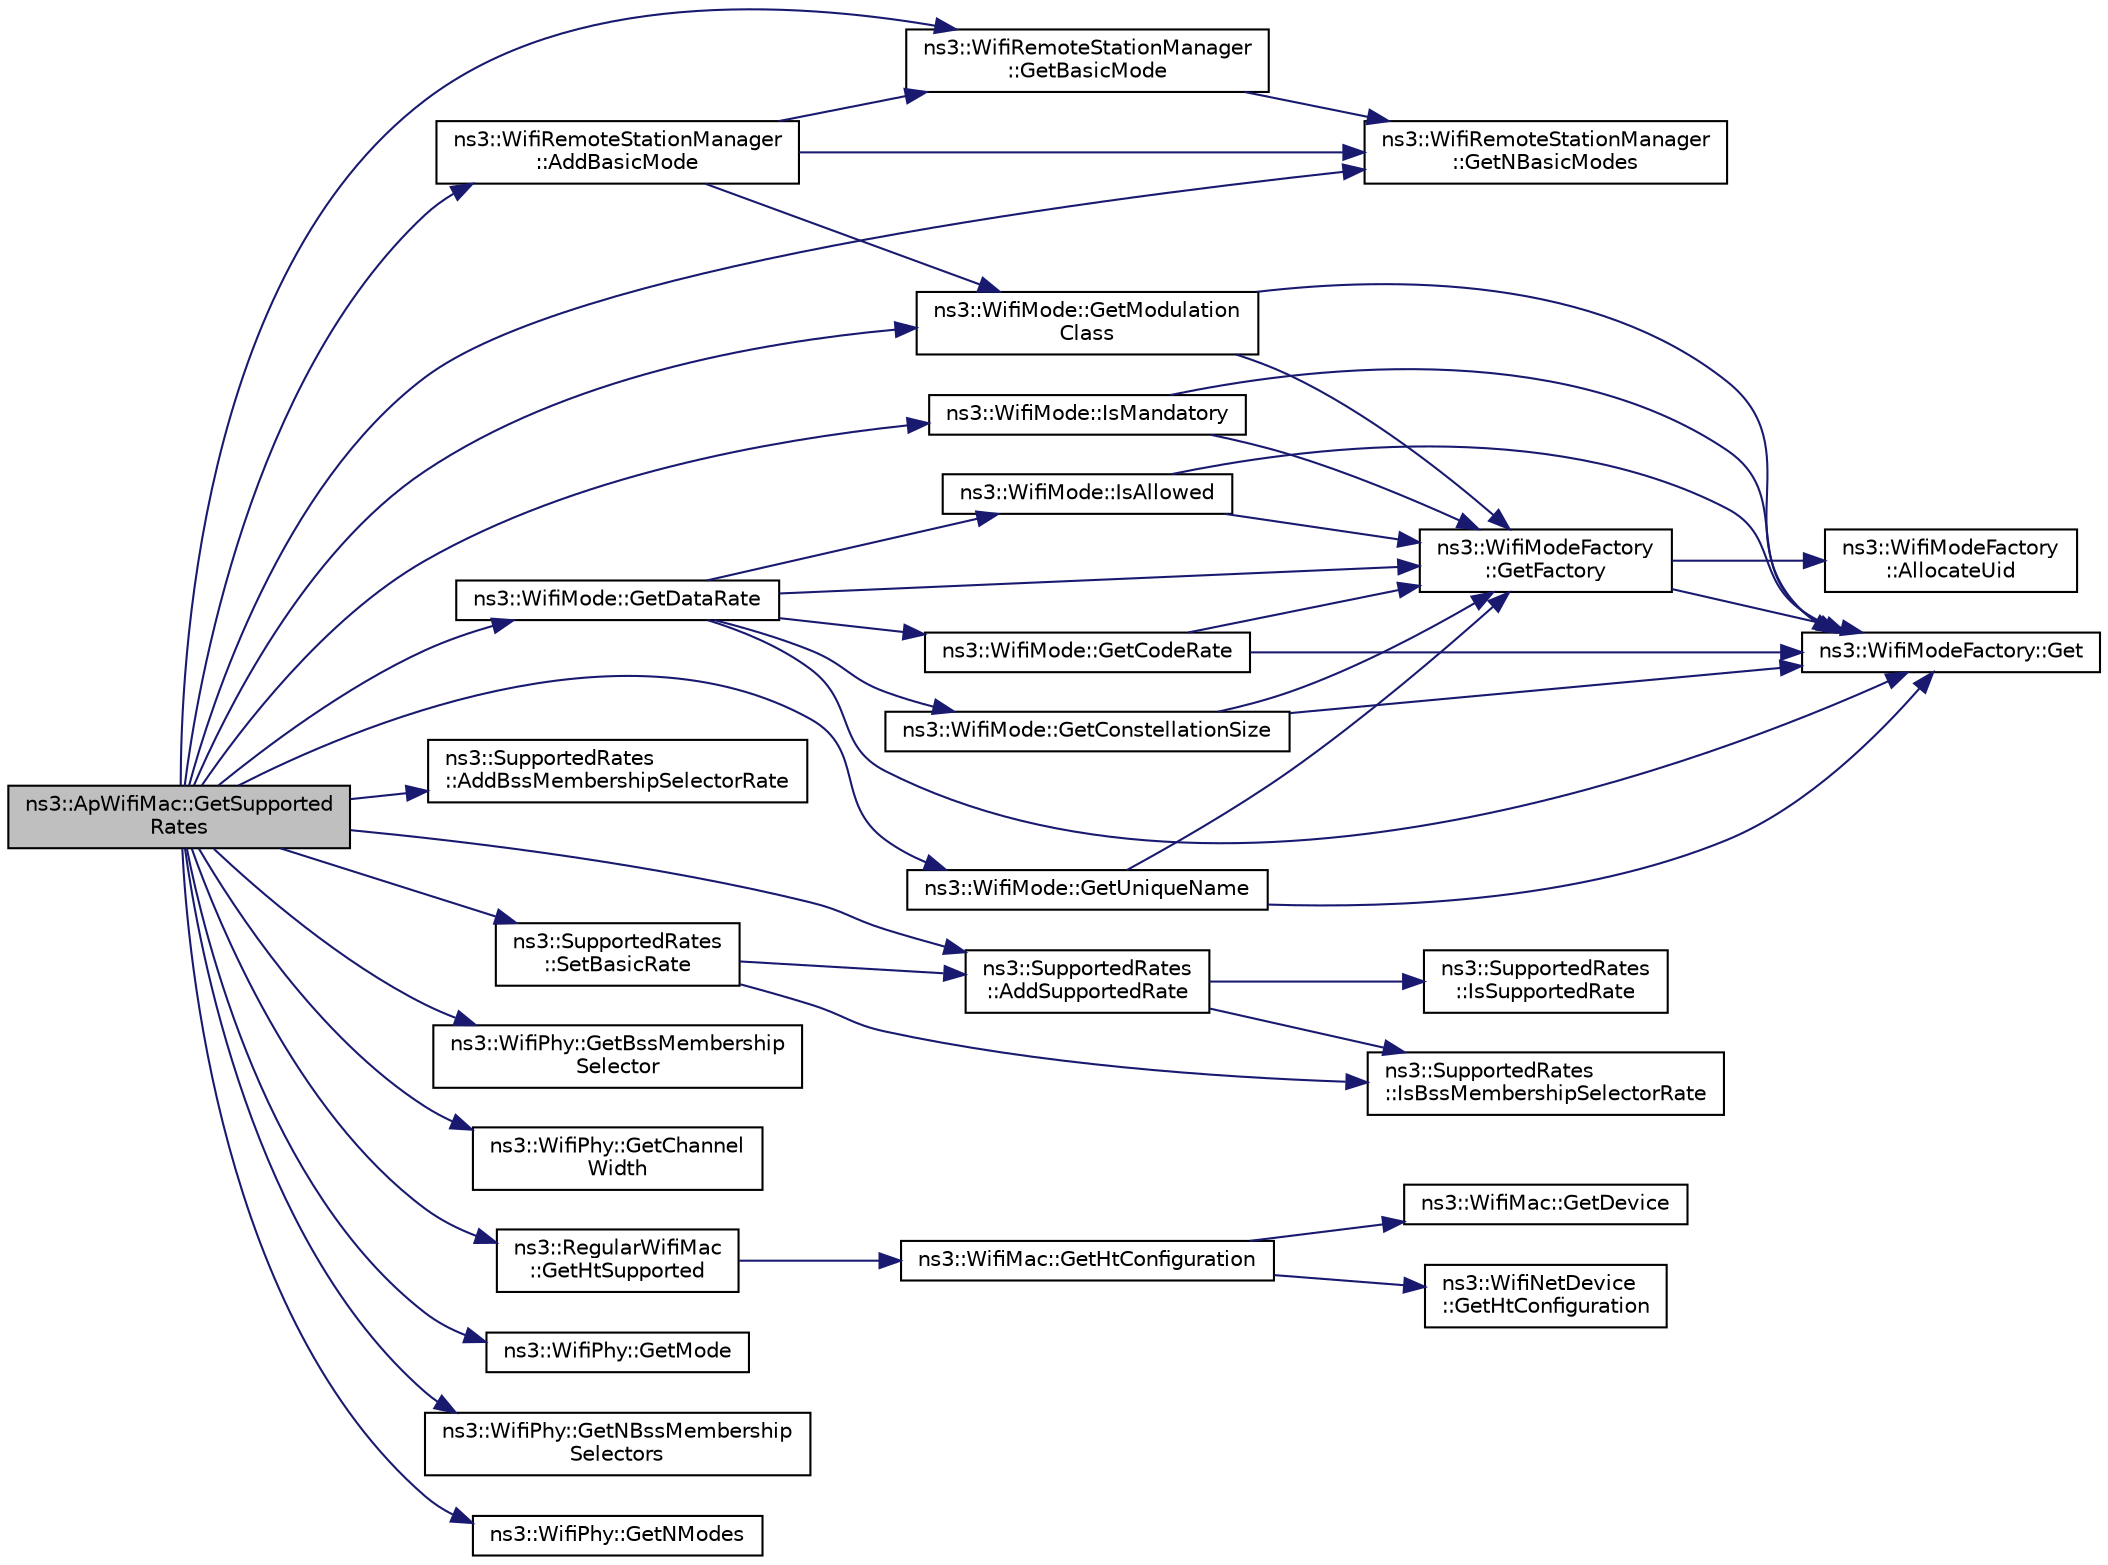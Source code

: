 digraph "ns3::ApWifiMac::GetSupportedRates"
{
 // LATEX_PDF_SIZE
  edge [fontname="Helvetica",fontsize="10",labelfontname="Helvetica",labelfontsize="10"];
  node [fontname="Helvetica",fontsize="10",shape=record];
  rankdir="LR";
  Node1 [label="ns3::ApWifiMac::GetSupported\lRates",height=0.2,width=0.4,color="black", fillcolor="grey75", style="filled", fontcolor="black",tooltip="Return an instance of SupportedRates that contains all rates that we support including HT rates."];
  Node1 -> Node2 [color="midnightblue",fontsize="10",style="solid",fontname="Helvetica"];
  Node2 [label="ns3::WifiRemoteStationManager\l::AddBasicMode",height=0.2,width=0.4,color="black", fillcolor="white", style="filled",URL="$classns3_1_1_wifi_remote_station_manager.html#a169339a6312b10580cb6a940228833f0",tooltip="Invoked in a STA upon association to store the set of rates which belong to the BSSBasicRateSet of th..."];
  Node2 -> Node3 [color="midnightblue",fontsize="10",style="solid",fontname="Helvetica"];
  Node3 [label="ns3::WifiRemoteStationManager\l::GetBasicMode",height=0.2,width=0.4,color="black", fillcolor="white", style="filled",URL="$classns3_1_1_wifi_remote_station_manager.html#ab239018079ee424c7dfe9a81b4abc3b0",tooltip="Return a basic mode from the set of basic modes."];
  Node3 -> Node4 [color="midnightblue",fontsize="10",style="solid",fontname="Helvetica"];
  Node4 [label="ns3::WifiRemoteStationManager\l::GetNBasicModes",height=0.2,width=0.4,color="black", fillcolor="white", style="filled",URL="$classns3_1_1_wifi_remote_station_manager.html#a433cd6f0f2b9ab512fb4c2578e661ebb",tooltip="Return the number of basic modes we support."];
  Node2 -> Node5 [color="midnightblue",fontsize="10",style="solid",fontname="Helvetica"];
  Node5 [label="ns3::WifiMode::GetModulation\lClass",height=0.2,width=0.4,color="black", fillcolor="white", style="filled",URL="$classns3_1_1_wifi_mode.html#a67e1664cac501221b63a2be307184cc9",tooltip=" "];
  Node5 -> Node6 [color="midnightblue",fontsize="10",style="solid",fontname="Helvetica"];
  Node6 [label="ns3::WifiModeFactory::Get",height=0.2,width=0.4,color="black", fillcolor="white", style="filled",URL="$classns3_1_1_wifi_mode_factory.html#a3086868810ff4347e31c63027726f544",tooltip="Return a WifiModeItem at the given UID index."];
  Node5 -> Node7 [color="midnightblue",fontsize="10",style="solid",fontname="Helvetica"];
  Node7 [label="ns3::WifiModeFactory\l::GetFactory",height=0.2,width=0.4,color="black", fillcolor="white", style="filled",URL="$classns3_1_1_wifi_mode_factory.html#a9c6f695d733355dee8d74bd1709868fc",tooltip="Return a WifiModeFactory."];
  Node7 -> Node8 [color="midnightblue",fontsize="10",style="solid",fontname="Helvetica"];
  Node8 [label="ns3::WifiModeFactory\l::AllocateUid",height=0.2,width=0.4,color="black", fillcolor="white", style="filled",URL="$classns3_1_1_wifi_mode_factory.html#a89a9c38617bd3f7be4a8919ce9675996",tooltip="Allocate a WifiModeItem from a given uniqueUid."];
  Node7 -> Node6 [color="midnightblue",fontsize="10",style="solid",fontname="Helvetica"];
  Node2 -> Node4 [color="midnightblue",fontsize="10",style="solid",fontname="Helvetica"];
  Node1 -> Node9 [color="midnightblue",fontsize="10",style="solid",fontname="Helvetica"];
  Node9 [label="ns3::SupportedRates\l::AddBssMembershipSelectorRate",height=0.2,width=0.4,color="black", fillcolor="white", style="filled",URL="$classns3_1_1_supported_rates.html#a340fb4850056775b7e532bffc1b08182",tooltip="Add a special value to the supported rate set, corresponding to a BSS membership selector."];
  Node1 -> Node10 [color="midnightblue",fontsize="10",style="solid",fontname="Helvetica"];
  Node10 [label="ns3::SupportedRates\l::AddSupportedRate",height=0.2,width=0.4,color="black", fillcolor="white", style="filled",URL="$classns3_1_1_supported_rates.html#aeaee0cacfafe73f0c661cceaf53da0f3",tooltip="Add the given rate to the supported rates."];
  Node10 -> Node11 [color="midnightblue",fontsize="10",style="solid",fontname="Helvetica"];
  Node11 [label="ns3::SupportedRates\l::IsBssMembershipSelectorRate",height=0.2,width=0.4,color="black", fillcolor="white", style="filled",URL="$classns3_1_1_supported_rates.html#ac446bb3a15cca0e5ad97a49f7020ed10",tooltip="Check if the given rate is a BSS membership selector value."];
  Node10 -> Node12 [color="midnightblue",fontsize="10",style="solid",fontname="Helvetica"];
  Node12 [label="ns3::SupportedRates\l::IsSupportedRate",height=0.2,width=0.4,color="black", fillcolor="white", style="filled",URL="$classns3_1_1_supported_rates.html#af37717777db2e91a41dd6e7f00a0beaf",tooltip="Check if the given rate is supported."];
  Node1 -> Node3 [color="midnightblue",fontsize="10",style="solid",fontname="Helvetica"];
  Node1 -> Node13 [color="midnightblue",fontsize="10",style="solid",fontname="Helvetica"];
  Node13 [label="ns3::WifiPhy::GetBssMembership\lSelector",height=0.2,width=0.4,color="black", fillcolor="white", style="filled",URL="$classns3_1_1_wifi_phy.html#a1c8c7b4d4a3578369b508fe008c85b6c",tooltip="The WifiPhy::BssMembershipSelector() method is used (e.g., by a WifiRemoteStationManager) to determin..."];
  Node1 -> Node14 [color="midnightblue",fontsize="10",style="solid",fontname="Helvetica"];
  Node14 [label="ns3::WifiPhy::GetChannel\lWidth",height=0.2,width=0.4,color="black", fillcolor="white", style="filled",URL="$classns3_1_1_wifi_phy.html#af55a96fc67e724abd99aeaeab826187f",tooltip=" "];
  Node1 -> Node15 [color="midnightblue",fontsize="10",style="solid",fontname="Helvetica"];
  Node15 [label="ns3::WifiMode::GetDataRate",height=0.2,width=0.4,color="black", fillcolor="white", style="filled",URL="$classns3_1_1_wifi_mode.html#ad90f36e733ceaf8c5771cfbda437e14f",tooltip=" "];
  Node15 -> Node6 [color="midnightblue",fontsize="10",style="solid",fontname="Helvetica"];
  Node15 -> Node16 [color="midnightblue",fontsize="10",style="solid",fontname="Helvetica"];
  Node16 [label="ns3::WifiMode::GetCodeRate",height=0.2,width=0.4,color="black", fillcolor="white", style="filled",URL="$classns3_1_1_wifi_mode.html#abbbea987249a16c776803ba6e2ca9973",tooltip=" "];
  Node16 -> Node6 [color="midnightblue",fontsize="10",style="solid",fontname="Helvetica"];
  Node16 -> Node7 [color="midnightblue",fontsize="10",style="solid",fontname="Helvetica"];
  Node15 -> Node17 [color="midnightblue",fontsize="10",style="solid",fontname="Helvetica"];
  Node17 [label="ns3::WifiMode::GetConstellationSize",height=0.2,width=0.4,color="black", fillcolor="white", style="filled",URL="$classns3_1_1_wifi_mode.html#a1437871ae722c85d980a8af3ba522d39",tooltip=" "];
  Node17 -> Node6 [color="midnightblue",fontsize="10",style="solid",fontname="Helvetica"];
  Node17 -> Node7 [color="midnightblue",fontsize="10",style="solid",fontname="Helvetica"];
  Node15 -> Node7 [color="midnightblue",fontsize="10",style="solid",fontname="Helvetica"];
  Node15 -> Node18 [color="midnightblue",fontsize="10",style="solid",fontname="Helvetica"];
  Node18 [label="ns3::WifiMode::IsAllowed",height=0.2,width=0.4,color="black", fillcolor="white", style="filled",URL="$classns3_1_1_wifi_mode.html#ae92b3cca34abdd76211fe9fbf19a6c09",tooltip=" "];
  Node18 -> Node6 [color="midnightblue",fontsize="10",style="solid",fontname="Helvetica"];
  Node18 -> Node7 [color="midnightblue",fontsize="10",style="solid",fontname="Helvetica"];
  Node1 -> Node19 [color="midnightblue",fontsize="10",style="solid",fontname="Helvetica"];
  Node19 [label="ns3::RegularWifiMac\l::GetHtSupported",height=0.2,width=0.4,color="black", fillcolor="white", style="filled",URL="$classns3_1_1_regular_wifi_mac.html#a9b3ffa51f38fbdb175b811dddb83b90e",tooltip="Return whether the device supports HT."];
  Node19 -> Node20 [color="midnightblue",fontsize="10",style="solid",fontname="Helvetica"];
  Node20 [label="ns3::WifiMac::GetHtConfiguration",height=0.2,width=0.4,color="black", fillcolor="white", style="filled",URL="$classns3_1_1_wifi_mac.html#a0206221199cff854a4a1433688c4be8b",tooltip=" "];
  Node20 -> Node21 [color="midnightblue",fontsize="10",style="solid",fontname="Helvetica"];
  Node21 [label="ns3::WifiMac::GetDevice",height=0.2,width=0.4,color="black", fillcolor="white", style="filled",URL="$classns3_1_1_wifi_mac.html#ad2f6868310980347c60bbfa08494dc4a",tooltip="Return the device this PHY is associated with."];
  Node20 -> Node22 [color="midnightblue",fontsize="10",style="solid",fontname="Helvetica"];
  Node22 [label="ns3::WifiNetDevice\l::GetHtConfiguration",height=0.2,width=0.4,color="black", fillcolor="white", style="filled",URL="$classns3_1_1_wifi_net_device.html#a20c98121e79afae35d03d9f5a3fa4ce8",tooltip=" "];
  Node1 -> Node23 [color="midnightblue",fontsize="10",style="solid",fontname="Helvetica"];
  Node23 [label="ns3::WifiPhy::GetMode",height=0.2,width=0.4,color="black", fillcolor="white", style="filled",URL="$classns3_1_1_wifi_phy.html#aa1b9ecfcc6436b8882af36500cb0a2ea",tooltip="The WifiPhy::GetNModes() and WifiPhy::GetMode() methods are used (e.g., by a WifiRemoteStationManager..."];
  Node1 -> Node5 [color="midnightblue",fontsize="10",style="solid",fontname="Helvetica"];
  Node1 -> Node4 [color="midnightblue",fontsize="10",style="solid",fontname="Helvetica"];
  Node1 -> Node24 [color="midnightblue",fontsize="10",style="solid",fontname="Helvetica"];
  Node24 [label="ns3::WifiPhy::GetNBssMembership\lSelectors",height=0.2,width=0.4,color="black", fillcolor="white", style="filled",URL="$classns3_1_1_wifi_phy.html#a341d9348aab7780e20986509becc1a6c",tooltip="The WifiPhy::NBssMembershipSelectors() method is used (e.g., by a WifiRemoteStationManager) to determ..."];
  Node1 -> Node25 [color="midnightblue",fontsize="10",style="solid",fontname="Helvetica"];
  Node25 [label="ns3::WifiPhy::GetNModes",height=0.2,width=0.4,color="black", fillcolor="white", style="filled",URL="$classns3_1_1_wifi_phy.html#a978d3a554116b0654c40fc22e469ceaa",tooltip="The WifiPhy::GetNModes() and WifiPhy::GetMode() methods are used (e.g., by a WifiRemoteStationManager..."];
  Node1 -> Node26 [color="midnightblue",fontsize="10",style="solid",fontname="Helvetica"];
  Node26 [label="ns3::WifiMode::GetUniqueName",height=0.2,width=0.4,color="black", fillcolor="white", style="filled",URL="$classns3_1_1_wifi_mode.html#a9d391f77af3a264f5954ea8f9161b8c9",tooltip=" "];
  Node26 -> Node6 [color="midnightblue",fontsize="10",style="solid",fontname="Helvetica"];
  Node26 -> Node7 [color="midnightblue",fontsize="10",style="solid",fontname="Helvetica"];
  Node1 -> Node27 [color="midnightblue",fontsize="10",style="solid",fontname="Helvetica"];
  Node27 [label="ns3::WifiMode::IsMandatory",height=0.2,width=0.4,color="black", fillcolor="white", style="filled",URL="$classns3_1_1_wifi_mode.html#af44627470a1d84ba3af706a7764d5cbb",tooltip=" "];
  Node27 -> Node6 [color="midnightblue",fontsize="10",style="solid",fontname="Helvetica"];
  Node27 -> Node7 [color="midnightblue",fontsize="10",style="solid",fontname="Helvetica"];
  Node1 -> Node28 [color="midnightblue",fontsize="10",style="solid",fontname="Helvetica"];
  Node28 [label="ns3::SupportedRates\l::SetBasicRate",height=0.2,width=0.4,color="black", fillcolor="white", style="filled",URL="$classns3_1_1_supported_rates.html#a117effc01647a6906db8da917695bcad",tooltip="Set the given rate to basic rates."];
  Node28 -> Node10 [color="midnightblue",fontsize="10",style="solid",fontname="Helvetica"];
  Node28 -> Node11 [color="midnightblue",fontsize="10",style="solid",fontname="Helvetica"];
}
